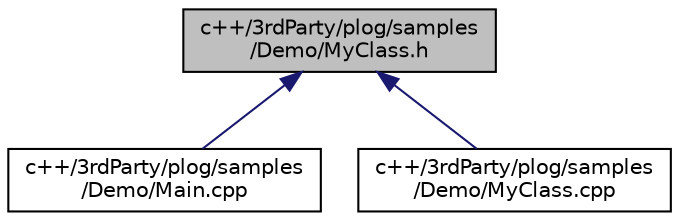 digraph "c++/3rdParty/plog/samples/Demo/MyClass.h"
{
 // LATEX_PDF_SIZE
  bgcolor="transparent";
  edge [fontname="Helvetica",fontsize="10",labelfontname="Helvetica",labelfontsize="10"];
  node [fontname="Helvetica",fontsize="10",shape=record];
  Node1 [label="c++/3rdParty/plog/samples\l/Demo/MyClass.h",height=0.2,width=0.4,color="black", fillcolor="grey75", style="filled", fontcolor="black",tooltip=" "];
  Node1 -> Node2 [dir="back",color="midnightblue",fontsize="10",style="solid",fontname="Helvetica"];
  Node2 [label="c++/3rdParty/plog/samples\l/Demo/Main.cpp",height=0.2,width=0.4,color="black",URL="$3rd_party_2plog_2samples_2_demo_2_main_8cpp.html",tooltip=" "];
  Node1 -> Node3 [dir="back",color="midnightblue",fontsize="10",style="solid",fontname="Helvetica"];
  Node3 [label="c++/3rdParty/plog/samples\l/Demo/MyClass.cpp",height=0.2,width=0.4,color="black",URL="$_my_class_8cpp.html",tooltip=" "];
}
